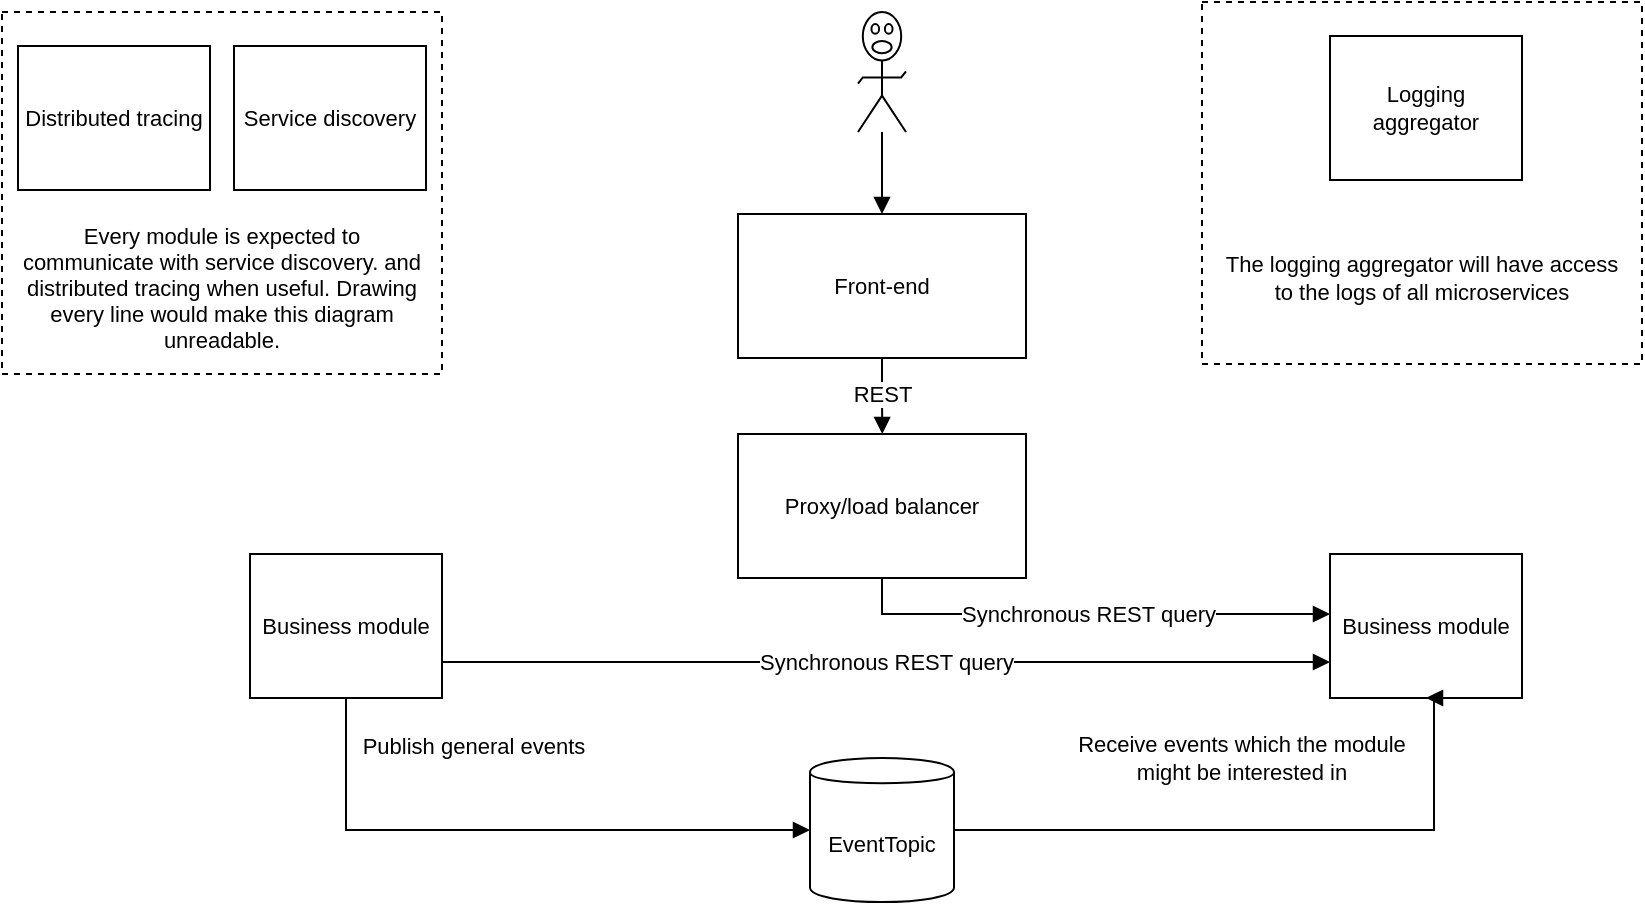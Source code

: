 <mxfile version="13.11.0" type="device"><diagram id="mDeGQIZ4W933fx60hTZw" name="Page-1"><mxGraphModel dx="1298" dy="737" grid="1" gridSize="10" guides="1" tooltips="1" connect="1" arrows="1" fold="1" page="1" pageScale="1" pageWidth="850" pageHeight="1100" math="0" shadow="0"><root><mxCell id="0"/><mxCell id="1" parent="0"/><mxCell id="UECxVeknNk1TAc7xH8sT-23" value="" style="rounded=0;whiteSpace=wrap;html=1;dashed=1;" parent="1" vertex="1"><mxGeometry x="700" y="14" width="220" height="181" as="geometry"/></mxCell><UserObject label="The logging aggregator will have access to the logs of all microservices" lucidchartObjectId="VLDT4KetiBHg" id="UECxVeknNk1TAc7xH8sT-24"><mxCell style="html=1;whiteSpace=wrap;;fontSize=11;fontColor=#000000;spacing=3;strokeOpacity=0;fillOpacity=0;fillColor=#ffffff;" parent="1" vertex="1"><mxGeometry x="708" y="103" width="204" height="97" as="geometry"/></mxCell></UserObject><mxCell id="UECxVeknNk1TAc7xH8sT-22" value="" style="rounded=0;whiteSpace=wrap;html=1;dashed=1;" parent="1" vertex="1"><mxGeometry x="100" y="19" width="220" height="181" as="geometry"/></mxCell><UserObject label="Front-end" lucidchartObjectId="ItDThk~TtKpZ" id="UECxVeknNk1TAc7xH8sT-1"><mxCell style="html=1;whiteSpace=wrap;;fontSize=11;fontColor=#000000;spacing=3;strokeOpacity=100;" parent="1" vertex="1"><mxGeometry x="468" y="120" width="144" height="72" as="geometry"/></mxCell></UserObject><UserObject label="Business module" lucidchartObjectId="3uDT8CwjmiW_" id="UECxVeknNk1TAc7xH8sT-2"><mxCell style="html=1;whiteSpace=wrap;;fontSize=11;fontColor=#000000;spacing=3;strokeOpacity=100;" parent="1" vertex="1"><mxGeometry x="764" y="290" width="96" height="72" as="geometry"/></mxCell></UserObject><UserObject label="" lucidchartObjectId="6uDTpIGoe.ex" id="UECxVeknNk1TAc7xH8sT-3"><mxCell style="html=1;jettySize=18;fontSize=11;rounded=1;arcSize=0;edgeStyle=orthogonalEdgeStyle;startArrow=none;;endArrow=block;endFill=1;;exitX=0.5;exitY=1;exitPerimeter=0;entryX=0.5;entryY=-0.008;entryPerimeter=1;exitDx=0;exitDy=0;" parent="1" source="UECxVeknNk1TAc7xH8sT-4" target="UECxVeknNk1TAc7xH8sT-1" edge="1"><mxGeometry width="100" height="100" relative="1" as="geometry"><Array as="points"/></mxGeometry></mxCell></UserObject><UserObject label="" lucidchartObjectId="JvDTxSTULpwZ" id="UECxVeknNk1TAc7xH8sT-4"><mxCell style="html=1;whiteSpace=wrap;shape=mxgraph.lean_mapping.verbal;fontSize=11;spacing=0;strokeOpacity=100;" parent="1" vertex="1"><mxGeometry x="528" y="19" width="24" height="60" as="geometry"/></mxCell></UserObject><UserObject label="Business module" lucidchartObjectId="EwDTRfkVj9d3" id="UECxVeknNk1TAc7xH8sT-5"><mxCell style="html=1;whiteSpace=wrap;;fontSize=11;fontColor=#000000;spacing=3;strokeOpacity=100;" parent="1" vertex="1"><mxGeometry x="224" y="290" width="96" height="72" as="geometry"/></mxCell></UserObject><UserObject label="" lucidchartObjectId="1wDTPYeGD_vt" id="UECxVeknNk1TAc7xH8sT-6"><mxCell style="html=1;jettySize=18;fontSize=11;rounded=1;arcSize=0;edgeStyle=orthogonalEdgeStyle;startArrow=none;;endArrow=block;endFill=1;;exitX=0.5;exitY=1.008;exitPerimeter=1;entryX=0.501;entryY=-0.008;entryPerimeter=1;" parent="1" source="UECxVeknNk1TAc7xH8sT-1" target="UECxVeknNk1TAc7xH8sT-21" edge="1"><mxGeometry width="100" height="100" relative="1" as="geometry"><Array as="points"/></mxGeometry></mxCell></UserObject><mxCell id="UECxVeknNk1TAc7xH8sT-7" value="REST" style="text;html=1;resizable=0;labelBackgroundColor=#ffffff;align=center;verticalAlign=middle;fontColor=#000000;;fontSize=11;" parent="UECxVeknNk1TAc7xH8sT-6" vertex="1"><mxGeometry x="0.336" relative="1" as="geometry"><mxPoint y="-8" as="offset"/></mxGeometry></mxCell><UserObject label="" lucidchartObjectId="GxDTR_AGGLbQ" id="UECxVeknNk1TAc7xH8sT-8"><mxCell style="html=1;jettySize=18;fontSize=11;rounded=1;arcSize=0;edgeStyle=orthogonalEdgeStyle;startArrow=none;;endArrow=block;endFill=1;;entryX=0;entryY=0.75;entryDx=0;entryDy=0;exitX=1;exitY=0.75;exitDx=0;exitDy=0;" parent="1" source="UECxVeknNk1TAc7xH8sT-5" target="UECxVeknNk1TAc7xH8sT-2" edge="1"><mxGeometry width="100" height="100" relative="1" as="geometry"><Array as="points"><mxPoint x="430" y="344"/><mxPoint x="430" y="344"/></Array><mxPoint x="312" y="320" as="sourcePoint"/></mxGeometry></mxCell></UserObject><mxCell id="UECxVeknNk1TAc7xH8sT-9" value="Synchronous REST query" style="text;html=1;resizable=0;labelBackgroundColor=#ffffff;align=center;verticalAlign=middle;fontColor=#000000;;fontSize=11;" parent="UECxVeknNk1TAc7xH8sT-8" vertex="1"><mxGeometry relative="1" as="geometry"/></mxCell><UserObject label="" lucidchartObjectId="gyk34ns9-WFS" id="UECxVeknNk1TAc7xH8sT-10"><mxCell style="html=1;jettySize=18;fontSize=11;rounded=1;arcSize=0;edgeStyle=orthogonalEdgeStyle;startArrow=none;;endArrow=block;endFill=1;;exitX=0.5;exitY=1;exitDx=0;exitDy=0;" parent="1" source="UECxVeknNk1TAc7xH8sT-21" edge="1"><mxGeometry width="100" height="100" relative="1" as="geometry"><Array as="points"><mxPoint x="540" y="320"/><mxPoint x="764" y="320"/></Array><mxPoint x="764" y="320" as="targetPoint"/></mxGeometry></mxCell></UserObject><mxCell id="UECxVeknNk1TAc7xH8sT-11" value="Synchronous REST query" style="text;html=1;resizable=0;labelBackgroundColor=#ffffff;align=center;verticalAlign=middle;fontColor=#000000;;fontSize=11;" parent="UECxVeknNk1TAc7xH8sT-10" vertex="1"><mxGeometry relative="1" as="geometry"/></mxCell><UserObject label="EventTopic" lucidchartObjectId="2yDTz6HBgDZW" id="UECxVeknNk1TAc7xH8sT-12"><mxCell style="html=1;whiteSpace=wrap;shape=cylinder;size=0.1;anchorPointDirection=0;boundedLbl=1;;fontSize=11;fontColor=#000000;spacing=3;strokeOpacity=100;" parent="1" vertex="1"><mxGeometry x="504" y="392" width="72" height="72" as="geometry"/></mxCell></UserObject><UserObject label="" lucidchartObjectId="rzDTUH0DFZOj" id="UECxVeknNk1TAc7xH8sT-13"><mxCell style="html=1;jettySize=18;fontSize=11;rounded=1;arcSize=0;edgeStyle=orthogonalEdgeStyle;startArrow=none;;endArrow=block;endFill=1;;exitX=1.008;exitY=0.5;exitPerimeter=1;entryX=0.5;entryY=1;entryDx=0;entryDy=0;" parent="1" source="UECxVeknNk1TAc7xH8sT-12" target="UECxVeknNk1TAc7xH8sT-2" edge="1"><mxGeometry width="100" height="100" relative="1" as="geometry"><Array as="points"><mxPoint x="816" y="428"/></Array></mxGeometry></mxCell></UserObject><UserObject label="" lucidchartObjectId="QzDTz-_iBSLm" id="UECxVeknNk1TAc7xH8sT-14"><mxCell style="html=1;jettySize=18;fontSize=11;rounded=1;arcSize=0;edgeStyle=orthogonalEdgeStyle;startArrow=none;;endArrow=block;endFill=1;;exitX=0.5;exitY=1.008;exitPerimeter=1;entryX=-0.008;entryY=0.5;entryPerimeter=1;" parent="1" source="UECxVeknNk1TAc7xH8sT-5" target="UECxVeknNk1TAc7xH8sT-12" edge="1"><mxGeometry width="100" height="100" relative="1" as="geometry"><Array as="points"/></mxGeometry></mxCell></UserObject><UserObject label="Receive events which the module might be interested in" lucidchartObjectId="~ADTtFqUiWL." id="UECxVeknNk1TAc7xH8sT-15"><mxCell style="html=1;whiteSpace=wrap;;fontSize=11;fontColor=#000000;spacing=3;strokeOpacity=0;fillOpacity=0;fillColor=#ffffff;" parent="1" vertex="1"><mxGeometry x="624" y="368" width="192" height="48" as="geometry"/></mxCell></UserObject><UserObject label="Publish general events" lucidchartObjectId="MBDT0GjPj-Hj" id="UECxVeknNk1TAc7xH8sT-16"><mxCell style="html=1;whiteSpace=wrap;;fontSize=11;fontColor=#000000;spacing=3;strokeOpacity=0;fillOpacity=0;fillColor=#ffffff;" parent="1" vertex="1"><mxGeometry x="264" y="368" width="144" height="36" as="geometry"/></mxCell></UserObject><UserObject label="Distributed tracing" lucidchartObjectId="QJDT~ofrkDQN" id="UECxVeknNk1TAc7xH8sT-17"><mxCell style="html=1;whiteSpace=wrap;;fontSize=11;fontColor=#000000;spacing=3;strokeOpacity=100;" parent="1" vertex="1"><mxGeometry x="108" y="36" width="96" height="72" as="geometry"/></mxCell></UserObject><UserObject label="Every module is expected to communicate with service discovery. and distributed tracing when useful. Drawing every line would make this diagram unreadable." lucidchartObjectId="VLDT4KetiBHg" id="UECxVeknNk1TAc7xH8sT-18"><mxCell style="html=1;whiteSpace=wrap;;fontSize=11;fontColor=#000000;spacing=3;strokeOpacity=0;fillOpacity=0;fillColor=#ffffff;" parent="1" vertex="1"><mxGeometry x="108" y="108" width="204" height="97" as="geometry"/></mxCell></UserObject><UserObject label="Service discovery" lucidchartObjectId="XPDTjvDmcA5F" id="UECxVeknNk1TAc7xH8sT-19"><mxCell style="html=1;whiteSpace=wrap;;fontSize=11;fontColor=#000000;spacing=3;strokeOpacity=100;" parent="1" vertex="1"><mxGeometry x="216" y="36" width="96" height="72" as="geometry"/></mxCell></UserObject><UserObject label="Logging aggregator" lucidchartObjectId="WRDTyqZ9Mc8N" id="UECxVeknNk1TAc7xH8sT-20"><mxCell style="html=1;whiteSpace=wrap;;fontSize=11;fontColor=#000000;spacing=3;strokeOpacity=100;" parent="1" vertex="1"><mxGeometry x="764" y="31" width="96" height="72" as="geometry"/></mxCell></UserObject><UserObject label="Proxy/load balancer" lucidchartObjectId="gyk35dHNTePa" id="UECxVeknNk1TAc7xH8sT-21"><mxCell style="html=1;whiteSpace=wrap;;fontSize=11;fontColor=#000000;spacing=3;strokeOpacity=100;" parent="1" vertex="1"><mxGeometry x="468" y="230" width="144" height="72" as="geometry"/></mxCell></UserObject></root></mxGraphModel></diagram></mxfile>